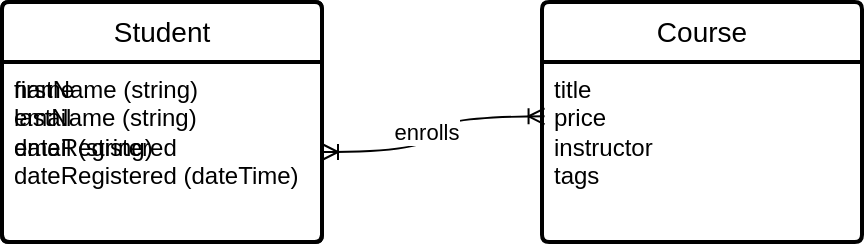 <mxfile version="21.2.2" type="github">
  <diagram name="Page-1" id="qLlO39WpODb3-5eMBKRL">
    <mxGraphModel dx="683" dy="379" grid="1" gridSize="10" guides="1" tooltips="1" connect="1" arrows="1" fold="1" page="1" pageScale="1" pageWidth="850" pageHeight="1100" math="0" shadow="0">
      <root>
        <mxCell id="0" />
        <mxCell id="1" parent="0" />
        <mxCell id="PfVGwmJEi_Wf4bEBzFXl-1" value="Student" style="swimlane;childLayout=stackLayout;horizontal=1;startSize=30;horizontalStack=0;rounded=1;fontSize=14;fontStyle=0;strokeWidth=2;resizeParent=0;resizeLast=1;shadow=0;dashed=0;align=center;arcSize=4;whiteSpace=wrap;html=1;" vertex="1" parent="1">
          <mxGeometry x="60" y="160" width="160" height="120" as="geometry" />
        </mxCell>
        <mxCell id="PfVGwmJEi_Wf4bEBzFXl-2" value="name&lt;br&gt;email&lt;br&gt;dateRegistered" style="align=left;strokeColor=none;fillColor=none;spacingLeft=4;fontSize=12;verticalAlign=top;resizable=0;rotatable=0;part=1;html=1;" vertex="1" parent="PfVGwmJEi_Wf4bEBzFXl-1">
          <mxGeometry y="30" width="160" height="90" as="geometry" />
        </mxCell>
        <mxCell id="PfVGwmJEi_Wf4bEBzFXl-4" value="Student" style="swimlane;childLayout=stackLayout;horizontal=1;startSize=30;horizontalStack=0;rounded=1;fontSize=14;fontStyle=0;strokeWidth=2;resizeParent=0;resizeLast=1;shadow=0;dashed=0;align=center;arcSize=4;whiteSpace=wrap;html=1;" vertex="1" parent="1">
          <mxGeometry x="60" y="160" width="160" height="120" as="geometry" />
        </mxCell>
        <mxCell id="PfVGwmJEi_Wf4bEBzFXl-5" value="firstName (string)&lt;br&gt;lastName (string)&lt;br&gt;email (string)&lt;br&gt;dateRegistered (dateTime)" style="align=left;strokeColor=none;fillColor=none;spacingLeft=4;fontSize=12;verticalAlign=top;resizable=0;rotatable=0;part=1;html=1;" vertex="1" parent="PfVGwmJEi_Wf4bEBzFXl-4">
          <mxGeometry y="30" width="160" height="90" as="geometry" />
        </mxCell>
        <mxCell id="PfVGwmJEi_Wf4bEBzFXl-6" value="Course" style="swimlane;childLayout=stackLayout;horizontal=1;startSize=30;horizontalStack=0;rounded=1;fontSize=14;fontStyle=0;strokeWidth=2;resizeParent=0;resizeLast=1;shadow=0;dashed=0;align=center;arcSize=4;whiteSpace=wrap;html=1;" vertex="1" parent="1">
          <mxGeometry x="330" y="160" width="160" height="120" as="geometry" />
        </mxCell>
        <mxCell id="PfVGwmJEi_Wf4bEBzFXl-7" value="title&lt;br&gt;price&lt;br&gt;instructor&lt;br&gt;tags" style="align=left;strokeColor=none;fillColor=none;spacingLeft=4;fontSize=12;verticalAlign=top;resizable=0;rotatable=0;part=1;html=1;" vertex="1" parent="PfVGwmJEi_Wf4bEBzFXl-6">
          <mxGeometry y="30" width="160" height="90" as="geometry" />
        </mxCell>
        <mxCell id="PfVGwmJEi_Wf4bEBzFXl-8" value="" style="edgeStyle=orthogonalEdgeStyle;fontSize=12;html=1;endArrow=ERoneToMany;startArrow=ERoneToMany;rounded=0;entryX=0.008;entryY=0.302;entryDx=0;entryDy=0;entryPerimeter=0;exitX=1;exitY=0.5;exitDx=0;exitDy=0;curved=1;" edge="1" parent="1" source="PfVGwmJEi_Wf4bEBzFXl-5" target="PfVGwmJEi_Wf4bEBzFXl-7">
          <mxGeometry width="100" height="100" relative="1" as="geometry">
            <mxPoint x="220" y="360" as="sourcePoint" />
            <mxPoint x="320" y="260" as="targetPoint" />
          </mxGeometry>
        </mxCell>
        <mxCell id="PfVGwmJEi_Wf4bEBzFXl-9" value="enrolls" style="edgeLabel;html=1;align=center;verticalAlign=middle;resizable=0;points=[];" vertex="1" connectable="0" parent="PfVGwmJEi_Wf4bEBzFXl-8">
          <mxGeometry x="-0.287" y="4" relative="1" as="geometry">
            <mxPoint x="6" y="-6" as="offset" />
          </mxGeometry>
        </mxCell>
      </root>
    </mxGraphModel>
  </diagram>
</mxfile>
